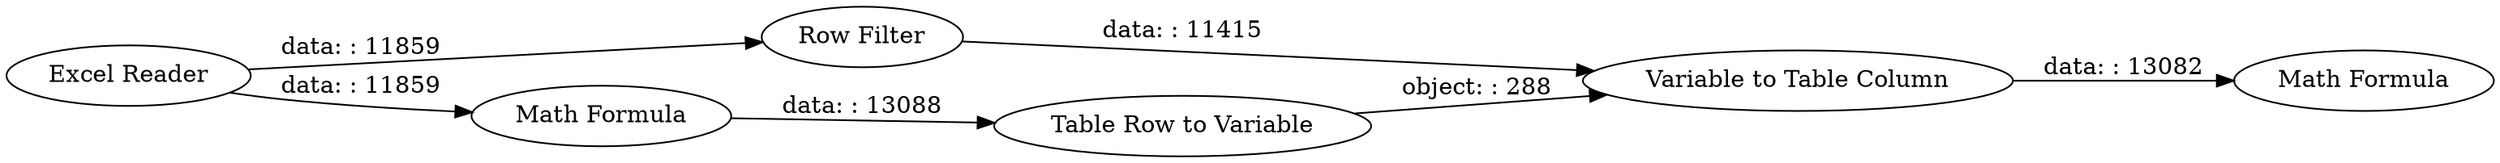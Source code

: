 digraph {
	"8503912027424226594_9" [label="Table Row to Variable"]
	"8503912027424226594_4" [label="Excel Reader"]
	"8503912027424226594_6" [label="Row Filter"]
	"8503912027424226594_8" [label="Variable to Table Column"]
	"8503912027424226594_10" [label="Math Formula"]
	"8503912027424226594_5" [label="Math Formula"]
	"8503912027424226594_6" -> "8503912027424226594_8" [label="data: : 11415"]
	"8503912027424226594_4" -> "8503912027424226594_5" [label="data: : 11859"]
	"8503912027424226594_5" -> "8503912027424226594_9" [label="data: : 13088"]
	"8503912027424226594_4" -> "8503912027424226594_6" [label="data: : 11859"]
	"8503912027424226594_8" -> "8503912027424226594_10" [label="data: : 13082"]
	"8503912027424226594_9" -> "8503912027424226594_8" [label="object: : 288"]
	rankdir=LR
}
